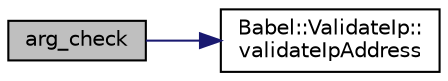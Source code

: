 digraph "arg_check"
{
 // LATEX_PDF_SIZE
  edge [fontname="Helvetica",fontsize="10",labelfontname="Helvetica",labelfontsize="10"];
  node [fontname="Helvetica",fontsize="10",shape=record];
  rankdir="LR";
  Node1 [label="arg_check",height=0.2,width=0.4,color="black", fillcolor="grey75", style="filled", fontcolor="black",tooltip=" "];
  Node1 -> Node2 [color="midnightblue",fontsize="10",style="solid",fontname="Helvetica"];
  Node2 [label="Babel::ValidateIp::\lvalidateIpAddress",height=0.2,width=0.4,color="black", fillcolor="white", style="filled",URL="$classBabel_1_1ValidateIp.html#aaecc345d3930621b1edcdf2a7ae7be38",tooltip=" "];
}
